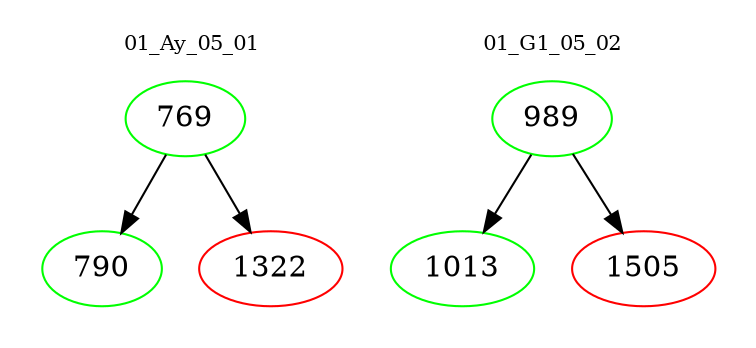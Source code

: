 digraph{
subgraph cluster_0 {
color = white
label = "01_Ay_05_01";
fontsize=10;
T0_769 [label="769", color="green"]
T0_769 -> T0_790 [color="black"]
T0_790 [label="790", color="green"]
T0_769 -> T0_1322 [color="black"]
T0_1322 [label="1322", color="red"]
}
subgraph cluster_1 {
color = white
label = "01_G1_05_02";
fontsize=10;
T1_989 [label="989", color="green"]
T1_989 -> T1_1013 [color="black"]
T1_1013 [label="1013", color="green"]
T1_989 -> T1_1505 [color="black"]
T1_1505 [label="1505", color="red"]
}
}
